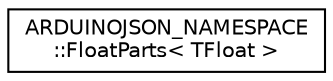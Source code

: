 digraph "Graphical Class Hierarchy"
{
 // LATEX_PDF_SIZE
  edge [fontname="Helvetica",fontsize="10",labelfontname="Helvetica",labelfontsize="10"];
  node [fontname="Helvetica",fontsize="10",shape=record];
  rankdir="LR";
  Node0 [label="ARDUINOJSON_NAMESPACE\l::FloatParts\< TFloat \>",height=0.2,width=0.4,color="black", fillcolor="white", style="filled",URL="$structARDUINOJSON__NAMESPACE_1_1FloatParts.html",tooltip=" "];
}
